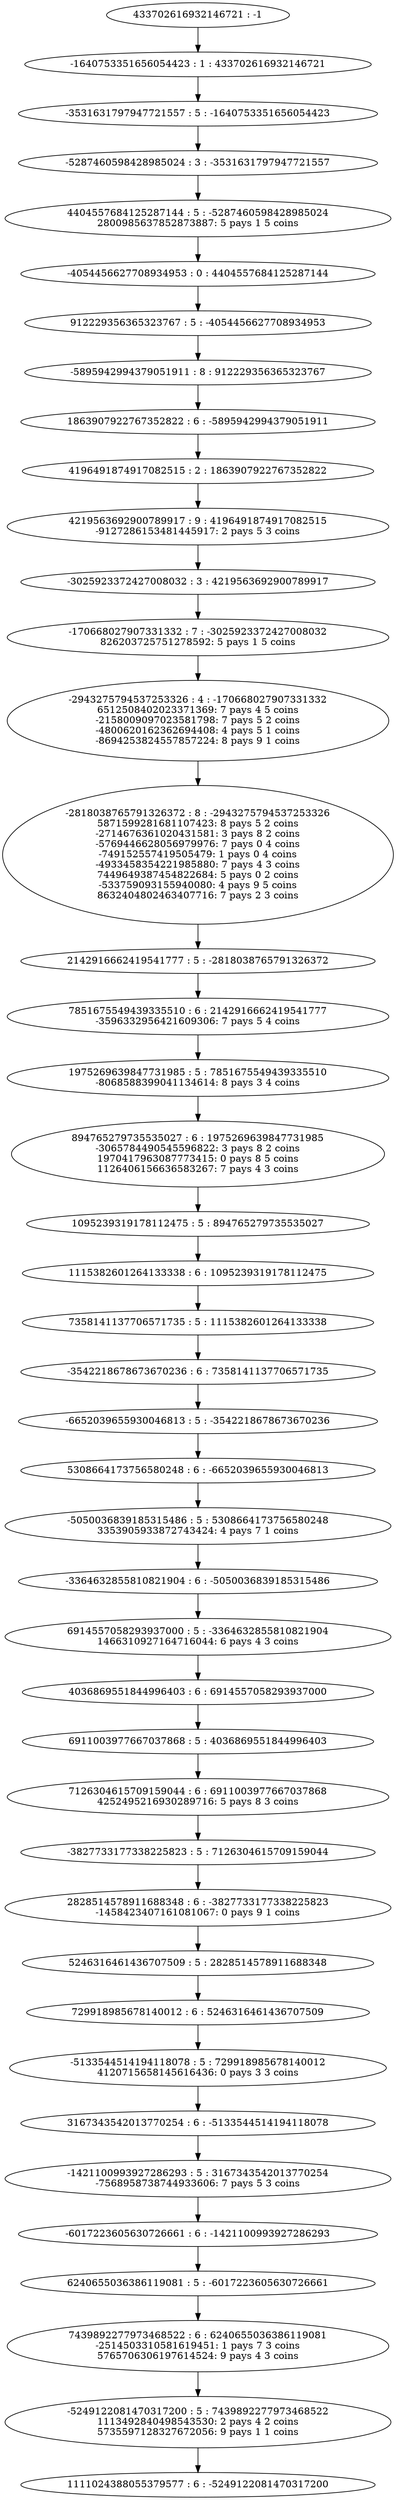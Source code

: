 digraph "plots_10_0.6_0.1_1000000.0_6000.0_2880000.0/tree_0.dot" {
	0 [label="433702616932146721 : -1"]
	1 [label="-1640753351656054423 : 1 : 433702616932146721
"]
	2 [label="-3531631797947721557 : 5 : -1640753351656054423
"]
	3 [label="-5287460598428985024 : 3 : -3531631797947721557
"]
	4 [label="4404557684125287144 : 5 : -5287460598428985024
2800985637852873887: 5 pays 1 5 coins
"]
	5 [label="-4054456627708934953 : 0 : 4404557684125287144
"]
	6 [label="912229356365323767 : 5 : -4054456627708934953
"]
	7 [label="-5895942994379051911 : 8 : 912229356365323767
"]
	8 [label="1863907922767352822 : 6 : -5895942994379051911
"]
	9 [label="4196491874917082515 : 2 : 1863907922767352822
"]
	10 [label="4219563692900789917 : 9 : 4196491874917082515
-9127286153481445917: 2 pays 5 3 coins
"]
	11 [label="-3025923372427008032 : 3 : 4219563692900789917
"]
	12 [label="-170668027907331332 : 7 : -3025923372427008032
826203725751278592: 5 pays 1 5 coins
"]
	13 [label="-2943275794537253326 : 4 : -170668027907331332
6512508402023371369: 7 pays 4 5 coins
-2158009097023581798: 7 pays 5 2 coins
-4800620162362694408: 4 pays 5 1 coins
-8694253824557857224: 8 pays 9 1 coins
"]
	14 [label="-2818038765791326372 : 8 : -2943275794537253326
5871599281681107423: 8 pays 5 2 coins
-2714676361020431581: 3 pays 8 2 coins
-5769446628056979976: 7 pays 0 4 coins
-749152557419505479: 1 pays 0 4 coins
-4933458354221985880: 7 pays 4 3 coins
7449649387454822684: 5 pays 0 2 coins
-533759093155940080: 4 pays 9 5 coins
8632404802463407716: 7 pays 2 3 coins
"]
	15 [label="2142916662419541777 : 5 : -2818038765791326372
"]
	16 [label="7851675549439335510 : 6 : 2142916662419541777
-3596332956421609306: 7 pays 5 4 coins
"]
	17 [label="1975269639847731985 : 5 : 7851675549439335510
-8068588399041134614: 8 pays 3 4 coins
"]
	18 [label="894765279735535027 : 6 : 1975269639847731985
-3065784490545596822: 3 pays 8 2 coins
1970417963087773415: 0 pays 8 5 coins
1126406156636583267: 7 pays 4 3 coins
"]
	19 [label="1095239319178112475 : 5 : 894765279735535027
"]
	20 [label="1115382601264133338 : 6 : 1095239319178112475
"]
	21 [label="7358141137706571735 : 5 : 1115382601264133338
"]
	22 [label="-3542218678673670236 : 6 : 7358141137706571735
"]
	23 [label="-6652039655930046813 : 5 : -3542218678673670236
"]
	24 [label="5308664173756580248 : 6 : -6652039655930046813
"]
	25 [label="-5050036839185315486 : 5 : 5308664173756580248
3353905933872743424: 4 pays 7 1 coins
"]
	26 [label="-3364632855810821904 : 6 : -5050036839185315486
"]
	27 [label="6914557058293937000 : 5 : -3364632855810821904
1466310927164716044: 6 pays 4 3 coins
"]
	28 [label="4036869551844996403 : 6 : 6914557058293937000
"]
	29 [label="6911003977667037868 : 5 : 4036869551844996403
"]
	30 [label="7126304615709159044 : 6 : 6911003977667037868
4252495216930289716: 5 pays 8 3 coins
"]
	31 [label="-3827733177338225823 : 5 : 7126304615709159044
"]
	32 [label="2828514578911688348 : 6 : -3827733177338225823
-1458423407161081067: 0 pays 9 1 coins
"]
	33 [label="5246316461436707509 : 5 : 2828514578911688348
"]
	34 [label="729918985678140012 : 6 : 5246316461436707509
"]
	35 [label="-5133544514194118078 : 5 : 729918985678140012
4120715658145616436: 0 pays 3 3 coins
"]
	36 [label="3167343542013770254 : 6 : -5133544514194118078
"]
	37 [label="-1421100993927286293 : 5 : 3167343542013770254
-7568958738744933606: 7 pays 5 3 coins
"]
	38 [label="-6017223605630726661 : 6 : -1421100993927286293
"]
	39 [label="6240655036386119081 : 5 : -6017223605630726661
"]
	40 [label="7439892277973468522 : 6 : 6240655036386119081
-2514503310581619451: 1 pays 7 3 coins
5765706306197614524: 9 pays 4 3 coins
"]
	41 [label="-5249122081470317200 : 5 : 7439892277973468522
1113492840498543530: 2 pays 4 2 coins
5735597128327672056: 9 pays 1 1 coins
"]
	42 [label="1111024388055379577 : 6 : -5249122081470317200
"]
	0 -> 1
	1 -> 2
	2 -> 3
	3 -> 4
	4 -> 5
	5 -> 6
	6 -> 7
	7 -> 8
	8 -> 9
	9 -> 10
	10 -> 11
	11 -> 12
	12 -> 13
	13 -> 14
	14 -> 15
	15 -> 16
	16 -> 17
	17 -> 18
	18 -> 19
	19 -> 20
	20 -> 21
	21 -> 22
	22 -> 23
	23 -> 24
	24 -> 25
	25 -> 26
	26 -> 27
	27 -> 28
	28 -> 29
	29 -> 30
	30 -> 31
	31 -> 32
	32 -> 33
	33 -> 34
	34 -> 35
	35 -> 36
	36 -> 37
	37 -> 38
	38 -> 39
	39 -> 40
	40 -> 41
	41 -> 42
}
